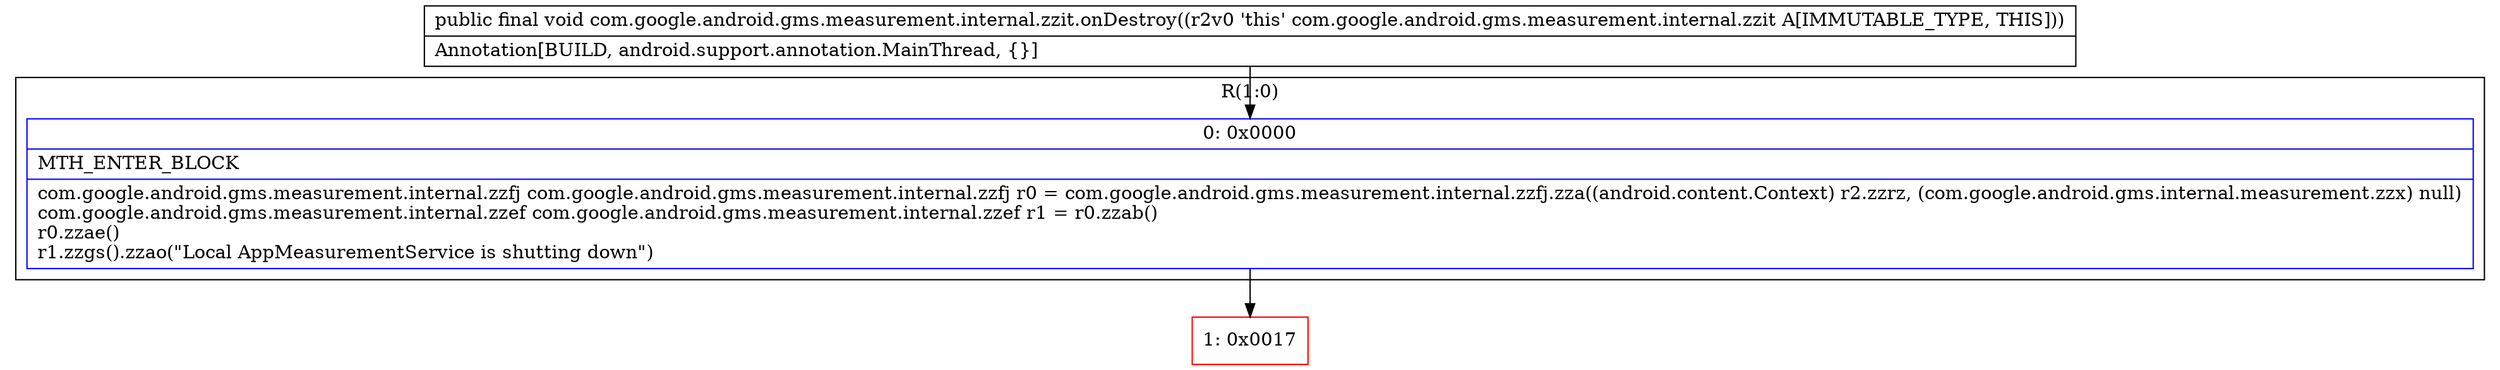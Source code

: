 digraph "CFG forcom.google.android.gms.measurement.internal.zzit.onDestroy()V" {
subgraph cluster_Region_1492212574 {
label = "R(1:0)";
node [shape=record,color=blue];
Node_0 [shape=record,label="{0\:\ 0x0000|MTH_ENTER_BLOCK\l|com.google.android.gms.measurement.internal.zzfj com.google.android.gms.measurement.internal.zzfj r0 = com.google.android.gms.measurement.internal.zzfj.zza((android.content.Context) r2.zzrz, (com.google.android.gms.internal.measurement.zzx) null)\lcom.google.android.gms.measurement.internal.zzef com.google.android.gms.measurement.internal.zzef r1 = r0.zzab()\lr0.zzae()\lr1.zzgs().zzao(\"Local AppMeasurementService is shutting down\")\l}"];
}
Node_1 [shape=record,color=red,label="{1\:\ 0x0017}"];
MethodNode[shape=record,label="{public final void com.google.android.gms.measurement.internal.zzit.onDestroy((r2v0 'this' com.google.android.gms.measurement.internal.zzit A[IMMUTABLE_TYPE, THIS]))  | Annotation[BUILD, android.support.annotation.MainThread, \{\}]\l}"];
MethodNode -> Node_0;
Node_0 -> Node_1;
}


